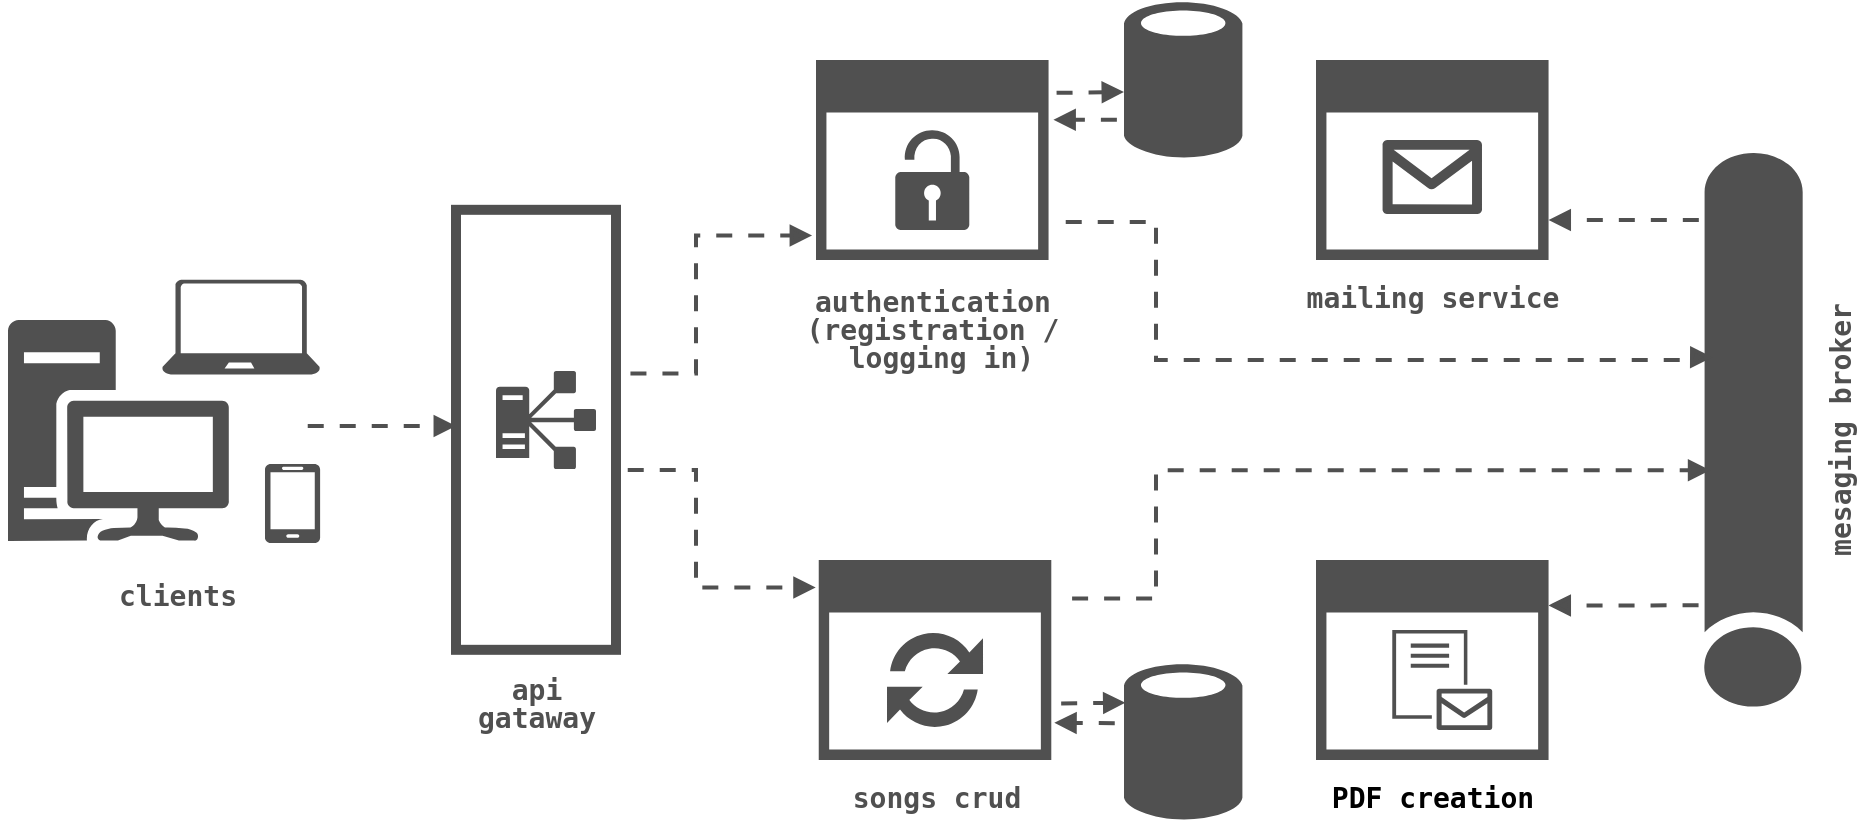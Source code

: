 <mxfile version="24.8.3">
  <diagram name="Strona-1" id="vcoBxP-8ElhmNKkCleeB">
    <mxGraphModel dx="1988" dy="1266" grid="1" gridSize="10" guides="1" tooltips="1" connect="1" arrows="1" fold="1" page="1" pageScale="1" pageWidth="1169" pageHeight="827" math="0" shadow="0">
      <root>
        <mxCell id="0" />
        <mxCell id="1" parent="0" />
        <mxCell id="fyAdcoN2OvKrnN1PbXqD-10" value="&lt;pre style=&quot;line-height: 0%;&quot;&gt;&lt;font color=&quot;#505050&quot; style=&quot;font-size: 14px;&quot;&gt;&lt;b&gt;mesaging broker&lt;/b&gt;&lt;/font&gt;&lt;/pre&gt;" style="sketch=0;aspect=fixed;pointerEvents=1;shadow=0;dashed=0;html=1;strokeColor=none;labelPosition=center;verticalLabelPosition=bottom;verticalAlign=top;align=center;fillColor=#505050;shape=mxgraph.mscae.general.tunnel;rotation=-90;" vertex="1" parent="1">
          <mxGeometry x="848" y="371" width="276.84" height="49.83" as="geometry" />
        </mxCell>
        <mxCell id="fyAdcoN2OvKrnN1PbXqD-61" value="" style="group" vertex="1" connectable="0" parent="1">
          <mxGeometry x="768" y="211" width="116.28" height="100" as="geometry" />
        </mxCell>
        <mxCell id="fyAdcoN2OvKrnN1PbXqD-38" value="&lt;pre style=&quot;line-height: 0px;&quot;&gt;&lt;span style=&quot;font-size: 14px;&quot;&gt;&lt;b&gt;&lt;font color=&quot;#505050&quot;&gt;mailing service&lt;/font&gt;&lt;/b&gt;&lt;/span&gt;&lt;/pre&gt;" style="sketch=0;aspect=fixed;pointerEvents=1;shadow=0;dashed=0;html=1;strokeColor=none;labelPosition=center;verticalLabelPosition=bottom;verticalAlign=top;align=center;fillColor=#505050;shape=mxgraph.mscae.enterprise.application_blank;movable=1;resizable=1;rotatable=1;deletable=1;editable=1;locked=0;connectable=1;" vertex="1" parent="fyAdcoN2OvKrnN1PbXqD-61">
          <mxGeometry width="116.28" height="100" as="geometry" />
        </mxCell>
        <mxCell id="fyAdcoN2OvKrnN1PbXqD-37" value="" style="sketch=0;aspect=fixed;pointerEvents=1;shadow=0;dashed=0;html=1;strokeColor=none;labelPosition=center;verticalLabelPosition=bottom;verticalAlign=top;align=center;fillColor=#505050;shape=mxgraph.azure.message2;" vertex="1" parent="fyAdcoN2OvKrnN1PbXqD-61">
          <mxGeometry x="33.14" y="40" width="50" height="37" as="geometry" />
        </mxCell>
        <mxCell id="fyAdcoN2OvKrnN1PbXqD-64" value="" style="group" vertex="1" connectable="0" parent="1">
          <mxGeometry x="768" y="461" width="116.28" height="100" as="geometry" />
        </mxCell>
        <mxCell id="fyAdcoN2OvKrnN1PbXqD-60" value="&lt;pre style=&quot;line-height: 0px;&quot;&gt;&lt;span style=&quot;font-size: 14px;&quot;&gt;&lt;b&gt;PDF creation&lt;/b&gt;&lt;/span&gt;&lt;/pre&gt;" style="sketch=0;aspect=fixed;pointerEvents=1;shadow=0;dashed=0;html=1;strokeColor=none;labelPosition=center;verticalLabelPosition=bottom;verticalAlign=top;align=center;fillColor=#505050;shape=mxgraph.mscae.enterprise.application_blank" vertex="1" parent="fyAdcoN2OvKrnN1PbXqD-64">
          <mxGeometry width="116.28" height="100" as="geometry" />
        </mxCell>
        <mxCell id="fyAdcoN2OvKrnN1PbXqD-62" value="" style="sketch=0;pointerEvents=1;shadow=0;dashed=0;html=1;strokeColor=none;labelPosition=center;verticalLabelPosition=bottom;verticalAlign=top;align=center;fillColor=#505050;shape=mxgraph.mscae.intune.intune_email_profiles" vertex="1" parent="fyAdcoN2OvKrnN1PbXqD-64">
          <mxGeometry x="38.14" y="35" width="50" height="50" as="geometry" />
        </mxCell>
        <mxCell id="fyAdcoN2OvKrnN1PbXqD-65" value="" style="group" vertex="1" connectable="0" parent="1">
          <mxGeometry x="519.37" y="461" width="211.83" height="131" as="geometry" />
        </mxCell>
        <mxCell id="fyAdcoN2OvKrnN1PbXqD-8" value="" style="sketch=0;aspect=fixed;pointerEvents=1;shadow=0;dashed=0;html=1;strokeColor=none;labelPosition=center;verticalLabelPosition=bottom;verticalAlign=top;align=center;fillColor=#505050;shape=mxgraph.mscae.enterprise.database_generic" vertex="1" parent="fyAdcoN2OvKrnN1PbXqD-65">
          <mxGeometry x="152.63" y="51" width="59.2" height="80" as="geometry" />
        </mxCell>
        <mxCell id="fyAdcoN2OvKrnN1PbXqD-23" value="" style="edgeStyle=none;orthogonalLoop=1;jettySize=auto;html=1;rounded=0;entryX=0.012;entryY=0.254;entryDx=0;entryDy=0;entryPerimeter=0;exitX=0.992;exitY=0.718;exitDx=0;exitDy=0;exitPerimeter=0;strokeColor=#505050;targetPerimeterSpacing=1;sourcePerimeterSpacing=1;flowAnimation=1;shadow=0;startArrow=none;startFill=0;endArrow=block;endFill=1;strokeWidth=2;" edge="1" parent="fyAdcoN2OvKrnN1PbXqD-65" source="fyAdcoN2OvKrnN1PbXqD-51" target="fyAdcoN2OvKrnN1PbXqD-8">
          <mxGeometry width="100" relative="1" as="geometry">
            <mxPoint x="113.63" y="71" as="sourcePoint" />
            <mxPoint x="168.63" y="31" as="targetPoint" />
            <Array as="points" />
          </mxGeometry>
        </mxCell>
        <mxCell id="fyAdcoN2OvKrnN1PbXqD-26" value="" style="edgeStyle=none;orthogonalLoop=1;jettySize=auto;html=1;rounded=0;entryX=1.013;entryY=0.814;entryDx=0;entryDy=0;entryPerimeter=0;exitX=0.021;exitY=0.383;exitDx=0;exitDy=0;exitPerimeter=0;strokeColor=#505050;targetPerimeterSpacing=1;sourcePerimeterSpacing=1;flowAnimation=1;shadow=0;startArrow=none;startFill=0;endArrow=block;endFill=1;strokeWidth=2;" edge="1" parent="fyAdcoN2OvKrnN1PbXqD-65" source="fyAdcoN2OvKrnN1PbXqD-8" target="fyAdcoN2OvKrnN1PbXqD-51">
          <mxGeometry width="100" relative="1" as="geometry">
            <mxPoint x="98.63" y="81" as="sourcePoint" />
            <mxPoint x="198.63" y="81" as="targetPoint" />
            <Array as="points" />
          </mxGeometry>
        </mxCell>
        <mxCell id="fyAdcoN2OvKrnN1PbXqD-56" value="" style="group" vertex="1" connectable="0" parent="fyAdcoN2OvKrnN1PbXqD-65">
          <mxGeometry width="116.28" height="100" as="geometry" />
        </mxCell>
        <mxCell id="fyAdcoN2OvKrnN1PbXqD-51" value="&lt;pre style=&quot;line-height: 0px;&quot;&gt;&lt;span style=&quot;font-size: 14px;&quot;&gt;&lt;b&gt;&lt;font color=&quot;#505050&quot;&gt;songs crud&lt;/font&gt;&lt;/b&gt;&lt;/span&gt;&lt;/pre&gt;" style="sketch=0;aspect=fixed;pointerEvents=1;shadow=0;dashed=0;html=1;strokeColor=none;labelPosition=center;verticalLabelPosition=bottom;verticalAlign=top;align=center;fillColor=#505050;shape=mxgraph.mscae.enterprise.application_blank" vertex="1" parent="fyAdcoN2OvKrnN1PbXqD-56">
          <mxGeometry width="116.28" height="100" as="geometry" />
        </mxCell>
        <mxCell id="fyAdcoN2OvKrnN1PbXqD-53" value="" style="sketch=0;pointerEvents=1;shadow=0;dashed=0;html=1;strokeColor=none;labelPosition=center;verticalLabelPosition=bottom;verticalAlign=top;align=center;fillColor=#505050;shape=mxgraph.mscae.intune.update" vertex="1" parent="fyAdcoN2OvKrnN1PbXqD-56">
          <mxGeometry x="34.14" y="35" width="48" height="50" as="geometry" />
        </mxCell>
        <mxCell id="fyAdcoN2OvKrnN1PbXqD-66" value="" style="group" vertex="1" connectable="0" parent="1">
          <mxGeometry x="518" y="181" width="213.2" height="130" as="geometry" />
        </mxCell>
        <mxCell id="fyAdcoN2OvKrnN1PbXqD-27" value="" style="sketch=0;aspect=fixed;pointerEvents=1;shadow=0;dashed=0;html=1;strokeColor=none;labelPosition=center;verticalLabelPosition=bottom;verticalAlign=top;align=center;fillColor=#505050;shape=mxgraph.mscae.enterprise.database_generic" vertex="1" parent="fyAdcoN2OvKrnN1PbXqD-66">
          <mxGeometry x="154" width="59.2" height="80" as="geometry" />
        </mxCell>
        <mxCell id="fyAdcoN2OvKrnN1PbXqD-29" value="" style="edgeStyle=none;orthogonalLoop=1;jettySize=auto;html=1;rounded=0;exitX=0.984;exitY=0.165;exitDx=0;exitDy=0;exitPerimeter=0;strokeColor=#505050;targetPerimeterSpacing=1;sourcePerimeterSpacing=1;flowAnimation=1;shadow=0;startArrow=none;startFill=0;endArrow=block;endFill=1;strokeWidth=2;" edge="1" parent="fyAdcoN2OvKrnN1PbXqD-66" source="fyAdcoN2OvKrnN1PbXqD-45">
          <mxGeometry width="100" relative="1" as="geometry">
            <mxPoint x="115" y="90" as="sourcePoint" />
            <mxPoint x="154" y="46" as="targetPoint" />
            <Array as="points" />
          </mxGeometry>
        </mxCell>
        <mxCell id="fyAdcoN2OvKrnN1PbXqD-30" value="" style="edgeStyle=none;orthogonalLoop=1;jettySize=auto;html=1;rounded=0;exitX=0.039;exitY=0.749;exitDx=0;exitDy=0;exitPerimeter=0;entryX=1.021;entryY=0.299;entryDx=0;entryDy=0;entryPerimeter=0;strokeColor=#505050;targetPerimeterSpacing=1;sourcePerimeterSpacing=1;flowAnimation=1;shadow=0;startArrow=none;startFill=0;endArrow=block;endFill=1;strokeWidth=2;" edge="1" parent="fyAdcoN2OvKrnN1PbXqD-66" source="fyAdcoN2OvKrnN1PbXqD-27" target="fyAdcoN2OvKrnN1PbXqD-45">
          <mxGeometry width="100" relative="1" as="geometry">
            <mxPoint x="100" y="100" as="sourcePoint" />
            <mxPoint x="115" y="101" as="targetPoint" />
            <Array as="points" />
          </mxGeometry>
        </mxCell>
        <mxCell id="fyAdcoN2OvKrnN1PbXqD-54" value="" style="group" vertex="1" connectable="0" parent="fyAdcoN2OvKrnN1PbXqD-66">
          <mxGeometry y="30" width="116.28" height="100" as="geometry" />
        </mxCell>
        <mxCell id="fyAdcoN2OvKrnN1PbXqD-45" value="&lt;pre style=&quot;line-height: 0px; font-size: 14px;&quot;&gt;&lt;pre style=&quot;line-height: 0px;&quot;&gt;&lt;span style=&quot;&quot;&gt;&lt;b&gt;&lt;font style=&quot;font-size: 14px;&quot; color=&quot;#505050&quot;&gt;authentication&lt;/font&gt;&lt;/b&gt;&lt;/span&gt;&lt;/pre&gt;&lt;pre style=&quot;line-height: 0px;&quot;&gt;&lt;span style=&quot;&quot;&gt;&lt;b&gt;&lt;font style=&quot;font-size: 14px;&quot; color=&quot;#505050&quot;&gt;(registration /&lt;/font&gt;&lt;/b&gt;&lt;/span&gt;&lt;/pre&gt;&lt;pre style=&quot;line-height: 0px;&quot;&gt;&lt;span style=&quot;&quot;&gt;&lt;b&gt;&lt;font style=&quot;font-size: 14px;&quot; color=&quot;#505050&quot;&gt; logging in)&lt;/font&gt;&lt;/b&gt;&lt;/span&gt;&lt;/pre&gt;&lt;/pre&gt;" style="sketch=0;aspect=fixed;pointerEvents=1;shadow=0;dashed=0;html=1;strokeColor=none;labelPosition=center;verticalLabelPosition=bottom;verticalAlign=top;align=center;fillColor=#505050;shape=mxgraph.mscae.enterprise.application_blank" vertex="1" parent="fyAdcoN2OvKrnN1PbXqD-54">
          <mxGeometry width="116.28" height="100" as="geometry" />
        </mxCell>
        <mxCell id="fyAdcoN2OvKrnN1PbXqD-46" value="" style="sketch=0;aspect=fixed;pointerEvents=1;shadow=0;dashed=0;html=1;strokeColor=none;labelPosition=center;verticalLabelPosition=bottom;verticalAlign=top;align=center;fillColor=#505050;shape=mxgraph.mscae.enterprise.lock_unlocked" vertex="1" parent="fyAdcoN2OvKrnN1PbXqD-54">
          <mxGeometry x="39.64" y="35" width="37" height="50" as="geometry" />
        </mxCell>
        <mxCell id="fyAdcoN2OvKrnN1PbXqD-73" value="" style="group" vertex="1" connectable="0" parent="1">
          <mxGeometry x="120" y="320.83" width="150" height="120" as="geometry" />
        </mxCell>
        <mxCell id="fyAdcoN2OvKrnN1PbXqD-86" value="" style="group" vertex="1" connectable="0" parent="fyAdcoN2OvKrnN1PbXqD-73">
          <mxGeometry x="-6" width="156.053" height="131.644" as="geometry" />
        </mxCell>
        <mxCell id="fyAdcoN2OvKrnN1PbXqD-4" value="" style="sketch=0;aspect=fixed;pointerEvents=1;shadow=0;dashed=0;html=1;strokeColor=none;labelPosition=center;verticalLabelPosition=bottom;verticalAlign=top;align=center;fillColor=#505050;shape=mxgraph.azure.laptop" vertex="1" parent="fyAdcoN2OvKrnN1PbXqD-86">
          <mxGeometry x="77.053" width="78.947" height="47.368" as="geometry" />
        </mxCell>
        <mxCell id="fyAdcoN2OvKrnN1PbXqD-5" value="&lt;pre&gt;&lt;font color=&quot;#505050&quot; style=&quot;font-size: 14px;&quot;&gt;&lt;b&gt;       clients&lt;/b&gt;&lt;/font&gt;&lt;/pre&gt;" style="sketch=0;aspect=fixed;pointerEvents=1;shadow=0;dashed=0;html=1;strokeColor=none;labelPosition=center;verticalLabelPosition=bottom;verticalAlign=top;align=center;fillColor=#505050;shape=mxgraph.mscae.enterprise.workstation_client" vertex="1" parent="fyAdcoN2OvKrnN1PbXqD-86">
          <mxGeometry y="20.17" width="110.526" height="110.526" as="geometry" />
        </mxCell>
        <mxCell id="fyAdcoN2OvKrnN1PbXqD-6" value="" style="sketch=0;aspect=fixed;pointerEvents=1;shadow=0;dashed=0;html=1;strokeColor=none;labelPosition=center;verticalLabelPosition=bottom;verticalAlign=top;align=center;fillColor=#505050;shape=mxgraph.azure.mobile" vertex="1" parent="fyAdcoN2OvKrnN1PbXqD-86">
          <mxGeometry x="128.421" y="92.17" width="27.632" height="39.474" as="geometry" />
        </mxCell>
        <mxCell id="fyAdcoN2OvKrnN1PbXqD-74" value="" style="edgeStyle=orthogonalEdgeStyle;orthogonalLoop=1;jettySize=auto;html=1;rounded=0;entryX=-0.017;entryY=0.877;entryDx=0;entryDy=0;entryPerimeter=0;exitX=1.017;exitY=0.372;exitDx=0;exitDy=0;exitPerimeter=0;strokeColor=#505050;flowAnimation=1;endArrow=block;endFill=1;strokeWidth=2;" edge="1" parent="1" source="fyAdcoN2OvKrnN1PbXqD-81" target="fyAdcoN2OvKrnN1PbXqD-45">
          <mxGeometry width="80" relative="1" as="geometry">
            <mxPoint x="268" y="331" as="sourcePoint" />
            <mxPoint x="528" y="325.83" as="targetPoint" />
            <Array as="points">
              <mxPoint x="458" y="368" />
              <mxPoint x="458" y="299" />
            </Array>
          </mxGeometry>
        </mxCell>
        <mxCell id="fyAdcoN2OvKrnN1PbXqD-76" value="" style="edgeStyle=orthogonalEdgeStyle;orthogonalLoop=1;jettySize=auto;html=1;rounded=0;exitX=0.183;exitY=0.073;exitDx=0;exitDy=0;exitPerimeter=0;strokeColor=#505050;flowAnimation=1;endArrow=block;endFill=1;strokeWidth=2;" edge="1" parent="1" source="fyAdcoN2OvKrnN1PbXqD-10" target="fyAdcoN2OvKrnN1PbXqD-60">
          <mxGeometry width="80" relative="1" as="geometry">
            <mxPoint x="928" y="511" as="sourcePoint" />
            <mxPoint x="928" y="531" as="targetPoint" />
            <Array as="points">
              <mxPoint x="908" y="484" />
              <mxPoint x="908" y="484" />
            </Array>
          </mxGeometry>
        </mxCell>
        <mxCell id="fyAdcoN2OvKrnN1PbXqD-77" value="" style="edgeStyle=orthogonalEdgeStyle;orthogonalLoop=1;jettySize=auto;html=1;rounded=0;exitX=0.183;exitY=0.073;exitDx=0;exitDy=0;exitPerimeter=0;strokeColor=#505050;flowAnimation=1;endArrow=block;endFill=1;strokeWidth=2;" edge="1" parent="1">
          <mxGeometry width="80" relative="1" as="geometry">
            <mxPoint x="965.28" y="291" as="sourcePoint" />
            <mxPoint x="884.28" y="291" as="targetPoint" />
            <Array as="points">
              <mxPoint x="908.28" y="291" />
              <mxPoint x="908.28" y="291" />
            </Array>
          </mxGeometry>
        </mxCell>
        <mxCell id="fyAdcoN2OvKrnN1PbXqD-79" value="" style="edgeStyle=orthogonalEdgeStyle;orthogonalLoop=1;jettySize=auto;html=1;rounded=0;flowAnimation=1;endArrow=block;endFill=1;entryX=0.631;entryY=0.095;entryDx=0;entryDy=0;entryPerimeter=0;strokeColor=#505050;strokeWidth=2;" edge="1" parent="1" target="fyAdcoN2OvKrnN1PbXqD-10">
          <mxGeometry width="80" relative="1" as="geometry">
            <mxPoint x="638" y="291" as="sourcePoint" />
            <mxPoint x="958" y="361" as="targetPoint" />
            <Array as="points">
              <mxPoint x="638" y="292" />
              <mxPoint x="688" y="292" />
              <mxPoint x="688" y="361" />
              <mxPoint x="958" y="361" />
              <mxPoint x="958" y="360" />
            </Array>
          </mxGeometry>
        </mxCell>
        <mxCell id="fyAdcoN2OvKrnN1PbXqD-80" style="edgeStyle=orthogonalEdgeStyle;rounded=0;orthogonalLoop=1;jettySize=auto;html=1;exitX=1.039;exitY=0.193;exitDx=0;exitDy=0;exitPerimeter=0;entryX=0.427;entryY=0.073;entryDx=0;entryDy=0;entryPerimeter=0;startArrow=none;startFill=0;endArrow=block;endFill=1;flowAnimation=1;strokeColor=#505050;strokeWidth=2;" edge="1" parent="1" source="fyAdcoN2OvKrnN1PbXqD-51" target="fyAdcoN2OvKrnN1PbXqD-10">
          <mxGeometry relative="1" as="geometry">
            <Array as="points">
              <mxPoint x="688" y="480" />
              <mxPoint x="688" y="416" />
            </Array>
          </mxGeometry>
        </mxCell>
        <mxCell id="fyAdcoN2OvKrnN1PbXqD-81" value="" style="whiteSpace=wrap;html=1;strokeWidth=5;strokeColor=#505050;" vertex="1" parent="1">
          <mxGeometry x="338" y="285.91" width="80" height="220" as="geometry" />
        </mxCell>
        <mxCell id="fyAdcoN2OvKrnN1PbXqD-82" value="" style="sketch=0;pointerEvents=1;shadow=0;dashed=0;html=1;strokeColor=none;labelPosition=center;verticalLabelPosition=bottom;verticalAlign=top;align=center;fillColor=#505050;shape=mxgraph.mscae.oms.dependency_monitor" vertex="1" parent="1">
          <mxGeometry x="358" y="366.5" width="50" height="49" as="geometry" />
        </mxCell>
        <mxCell id="fyAdcoN2OvKrnN1PbXqD-83" value="&lt;pre style=&quot;line-height: 0%;&quot;&gt;&lt;font size=&quot;1&quot; color=&quot;#505050&quot;&gt;&lt;b style=&quot;font-size: 14px;&quot;&gt;api&lt;/b&gt;&lt;/font&gt;&lt;/pre&gt;&lt;pre style=&quot;line-height: 0%;&quot;&gt;&lt;font size=&quot;1&quot; color=&quot;#505050&quot;&gt;&lt;b style=&quot;font-size: 14px;&quot;&gt;gataway&lt;/b&gt;&lt;/font&gt;&lt;/pre&gt;" style="text;html=1;align=center;verticalAlign=middle;resizable=0;points=[];autosize=1;strokeColor=none;fillColor=none;" vertex="1" parent="1">
          <mxGeometry x="338" y="508" width="80" height="50" as="geometry" />
        </mxCell>
        <mxCell id="fyAdcoN2OvKrnN1PbXqD-85" value="" style="edgeStyle=orthogonalEdgeStyle;orthogonalLoop=1;jettySize=auto;html=1;rounded=0;entryX=-0.013;entryY=0.137;entryDx=0;entryDy=0;entryPerimeter=0;strokeColor=#505050;flowAnimation=1;endArrow=block;endFill=1;strokeWidth=2;" edge="1" parent="1" target="fyAdcoN2OvKrnN1PbXqD-51">
          <mxGeometry width="80" relative="1" as="geometry">
            <mxPoint x="418" y="416" as="sourcePoint" />
            <mxPoint x="515" y="346.5" as="targetPoint" />
            <Array as="points">
              <mxPoint x="458" y="416" />
              <mxPoint x="458" y="475" />
            </Array>
          </mxGeometry>
        </mxCell>
        <mxCell id="fyAdcoN2OvKrnN1PbXqD-87" value="" style="edgeStyle=none;orthogonalLoop=1;jettySize=auto;html=1;rounded=0;flowAnimation=1;endArrow=block;endFill=1;strokeColor=#505050;strokeWidth=2;" edge="1" parent="1">
          <mxGeometry width="80" relative="1" as="geometry">
            <mxPoint x="258" y="394" as="sourcePoint" />
            <mxPoint x="338" y="394" as="targetPoint" />
            <Array as="points" />
          </mxGeometry>
        </mxCell>
      </root>
    </mxGraphModel>
  </diagram>
</mxfile>
